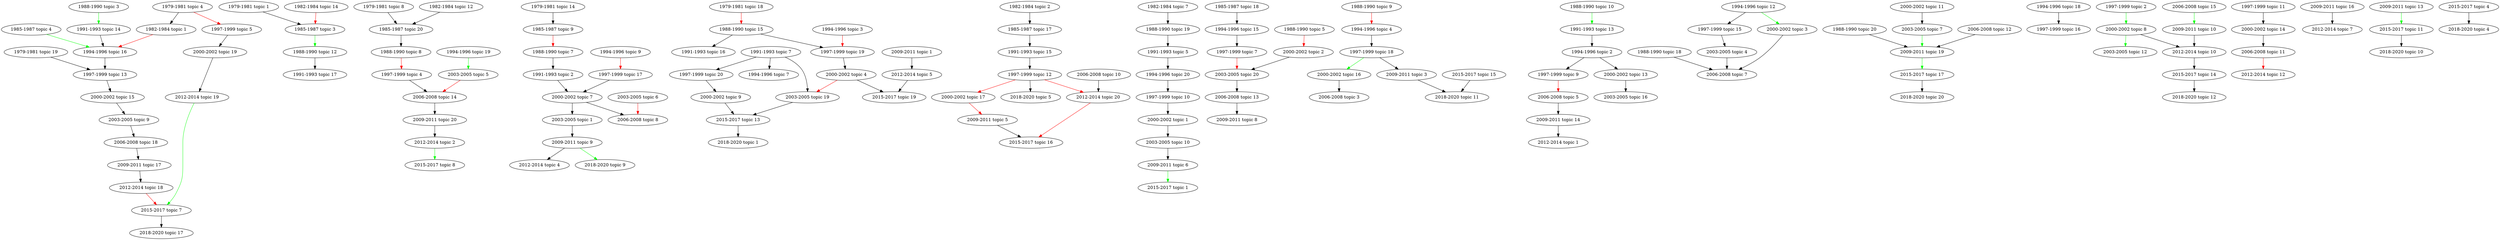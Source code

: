 digraph {
	"1979-1981 topic 4" [label="1979-1981 topic 4"]
	"1979-1981 topic 4" -> "1982-1984 topic 1"
	"1979-1981 topic 1" [label="1979-1981 topic 1"]
	"1979-1981 topic 1" -> "1985-1987 topic 3"
	"1979-1981 topic 8" [label="1979-1981 topic 8"]
	"1979-1981 topic 8" -> "1985-1987 topic 20"
	"1979-1981 topic 14" [label="1979-1981 topic 14"]
	"1979-1981 topic 14" -> "1985-1987 topic 9"
	"1979-1981 topic 19" [label="1979-1981 topic 19"]
	"1979-1981 topic 19" -> "1997-1999 topic 13"
	"1979-1981 topic 4" -> "1997-1999 topic 5" [color="red"]
	"1979-1981 topic 18" [label="1979-1981 topic 18"]
	"1979-1981 topic 18" -> "1988-1990 topic 15" [color="red"]
	"1982-1984 topic 14" [label="1982-1984 topic 14"]
	"1982-1984 topic 14" -> "1985-1987 topic 3" [color="red"]
	"1982-1984 topic 2" [label="1982-1984 topic 2"]
	"1982-1984 topic 2" -> "1985-1987 topic 17"
	"1982-1984 topic 12" [label="1982-1984 topic 12"]
	"1982-1984 topic 12" -> "1985-1987 topic 20"
	"1982-1984 topic 7" [label="1982-1984 topic 7"]
	"1982-1984 topic 7" -> "1988-1990 topic 19"
	"1982-1984 topic 1" [label="1982-1984 topic 1"]
	"1982-1984 topic 1" -> "1994-1996 topic 16" [color="red"]
	"1985-1987 topic 20" [label="1985-1987 topic 20"]
	"1985-1987 topic 20" -> "1988-1990 topic 8"
	"1985-1987 topic 9" [label="1985-1987 topic 9"]
	"1985-1987 topic 9" -> "1988-1990 topic 7" [color="red"]
	"1985-1987 topic 3" [label="1985-1987 topic 3"]
	"1985-1987 topic 3" -> "1988-1990 topic 12" [color="green"]
	"1985-1987 topic 17" [label="1985-1987 topic 17"]
	"1985-1987 topic 17" -> "1991-1993 topic 15"
	"1985-1987 topic 18" [label="1985-1987 topic 18"]
	"1985-1987 topic 18" -> "1994-1996 topic 15"
	"1985-1987 topic 4" [label="1985-1987 topic 4"]
	"1985-1987 topic 4" -> "1994-1996 topic 16" [color="green"]
	"1988-1990 topic 7" [label="1988-1990 topic 7"]
	"1988-1990 topic 7" -> "1991-1993 topic 2"
	"1988-1990 topic 12" [label="1988-1990 topic 12"]
	"1988-1990 topic 12" -> "1991-1993 topic 17"
	"1988-1990 topic 15" [label="1988-1990 topic 15"]
	"1988-1990 topic 15" -> "1991-1993 topic 16"
	"1988-1990 topic 3" [labele="1988-1990 topic 3"]
	"1988-1990 topic 3" -> "1991-1993 topic 14" [color="green"]
	"1988-1990 topic 19" [label="1988-1990 topic 19"]
	"1988-1990 topic 19" -> "1991-1993 topic 5"
	"1988-1990 topic 15" -> "1997-1999 topic 19"
	"1988-1990 topic 8" [label="1988-1990 topic 8"]
	"1988-1990 topic 8" -> "1997-1999 topic 4" [color="red"]
	"1988-1990 topic 9" [label="1988-1990 topic 9"]
	"1988-1990 topic 9" -> "1994-1996 topic 4" [color="red"]
	"1988-1990 topic 10" [label="1988-1990 topic 10"]
	"1988-1990 topic 10" -> "1991-1993 topic 13" [color="green"]
	"1988-1990 topic 5" [label="1988-1990 topic 5"]
	"1988-1990 topic 5" -> "2000-2002 topic 2" [color="red"]
	"1988-1990 topic 18" [label="1988-1990 topic 18"]
	"1988-1990 topic 18" -> "2006-2008 topic 7"
	"1988-1990 topic 20" [label="1988-1990 topic 20"]
	"1988-1990 topic 20" -> "2009-2011 topic 19"
	"1991-1993 topic 5" [label="1991-1993 topic 5"]
	"1991-1993 topic 5" -> "1994-1996 topic 20"
	"1991-1993 topic 7" [label="1991-1993 topic 7"]
	"1991-1993 topic 7" -> "1994-1996 topic 7"
	"1991-1993 topic 13" [label="1991-1993 topic 13"]
	"1991-1993 topic 13" -> "1994-1996 topic 2"
	"1991-1993 topic 14" [label="1991-1993 topic 14"]
	"1991-1993 topic 14" -> "1994-1996 topic 16"
	"1991-1993 topic 7" -> "1997-1999 topic 20"
	"1991-1993 topic 15" [label="1991-1993 topic 15"]
	"1991-1993 topic 15" -> "1997-1999 topic 12"
	"1991-1993 topic 2" [label="1991-1993 topic 2"]
	"1991-1993 topic 2" -> "2000-2002 topic 7"
	"1991-1993 topic 7" -> "2003-2005 topic 19"
	"1994-1996 topic 2" [label="1994-1996 topic 2"]
	"1994-1996 topic 2" -> "1997-1999 topic 9"
	"1994-1996 topic 2" -> "2000-2002 topic 13"
	"1994-1996 topic 4" [label="1994-1996 topic 4"]
	"1994-1996 topic 4" -> "1997-1999 topic 18"
	"1994-1996 topic 12" [label="1994-1996 topic 12"]
	"1994-1996 topic 12" -> "1997-1999 topic 15"
	"1994-1996 topic 12" -> "2000-2002 topic 3" [color="green"]
	"1994-1996 topic 15" [label="1994-1996 topic 15"]
	"1994-1996 topic 15" -> "1997-1999 topic 7"
	"1994-1996 topic 9" [label="1994-1996 topic 9"]
	"1994-1996 topic 9" -> "1997-1999 topic 17" [color="red"]
	"1994-1996 topic 16" [label="1994-1996 topic 16"]
	"1994-1996 topic 16" -> "1997-1999 topic 13"
	"1994-1996 topic 3" [labele="1994-1996 topic 3"]
	"1994-1996 topic 3" -> "1997-1999 topic 19" [color="red"]
	"1994-1996 topic 18" [label="1994-1996 topic 18"]
	"1994-1996 topic 18" -> "1997-1999 topic 16"
	"1994-1996 topic 20" [label="1994-1996 topic 20"]
	"1994-1996 topic 20" -> "1997-1999 topic 10"
	"1994-1996 topic 19" [label="1994-1996 topic 19"]
	"1994-1996 topic 19" -> "2003-2005 topic 5" [color="green"]
	"1997-1999 topic 5" [label="1997-1999 topic 5"]
	"1997-1999 topic 5" -> "2000-2002 topic 19"
	"1997-1999 topic 2" [label="1997-1999 topic 2"]
	"1997-1999 topic 2" -> "2000-2002 topic 8" [color="green"]
	"1997-1999 topic 10" [label="1997-1999 topic 10"]
	"1997-1999 topic 10" -> "2000-2002 topic 1"
	"1997-1999 topic 11" [label="1997-1999 topic 11"]
	"1997-1999 topic 11" -> "2000-2002 topic 14"
	"1997-1999 topic 13" [label="1997-1999 topic 13"]
	"1997-1999 topic 13" -> "2000-2002 topic 15"
	"1997-1999 topic 17" [label="1997-1999 topic 17"]
	"1997-1999 topic 17" -> "2000-2002 topic 7"
	"1997-1999 topic 19" [label="1997-1999 topic 19"]
	"1997-1999 topic 19" -> "2000-2002 topic 4"
	"1997-1999 topic 20" [label="1997-1999 topic 20"]
	"1997-1999 topic 20" -> "2000-2002 topic 9"
	"1997-1999 topic 7" [label="1997-1999 topic 7"]
	"1997-1999 topic 7" -> "2003-2005 topic 20" [color="red"]
	"1997-1999 topic 15" [label="1997-1999 topic 15"]
	"1997-1999 topic 15" -> "2003-2005 topic 4"
	"1997-1999 topic 4" [label="1997-1999 topic 4"]
	"1997-1999 topic 4" -> "2006-2008 topic 14"
	"1997-1999 topic 12" [label="1997-1999 topic 12"]
	"1997-1999 topic 12" -> "2000-2002 topic 17" [color="red"]
	"1997-1999 topic 12" -> "2012-2014 topic 20" [color="red"]
	"1997-1999 topic 18" [label="1997-1999 topic 18"]
	"1997-1999 topic 18" -> "2000-2002 topic 16" [color="green"]
	"1997-1999 topic 18" -> "2009-2011 topic 3"
	"1997-1999 topic 9" [label="1997-1999 topic 9"]
	"1997-1999 topic 9" -> "2006-2008 topic 5" [color="red"]
	"1997-1999 topic 12" -> "2018-2020 topic 5"
	"2000-2002 topic 1" [label="2000-2002 topic 1"]
	"2000-2002 topic 1" -> "2003-2005 topic 10"
	"2000-2002 topic 2" [label="2000-2002 topic 2"]
	"2000-2002 topic 2" -> "2003-2005 topic 20"
	"2000-2002 topic 7" [label="2000-2002 topic 7"]
	"2000-2002 topic 7" -> "2003-2005 topic 1"
	"2000-2002 topic 11" [label="2000-2002 topic 11"]
	"2000-2002 topic 11" -> "2003-2005 topic 7"
	"2000-2002 topic 13" [label="2000-2002 topic 13"]
	"2000-2002 topic 13" -> "2003-2005 topic 16"
	"2000-2002 topic 15" [label="2000-2002 topic 15"]
	"2000-2002 topic 15" -> "2003-2005 topic 9"
	"2000-2002 topic 17" [label="2000-2002 topic 17"]
	"2000-2002 topic 17" -> "2009-2011 topic 5" [color="red"]
	"2000-2002 topic 3" [label="2000-2002 topic 3"]
	"2000-2002 topic 3" -> "2006-2008 topic 7"
	"2000-2002 topic 7" -> "2006-2008 topic 8"
	"2000-2002 topic 14" [label="2000-2002 topic 14"]
	"2000-2002 topic 14" -> "2006-2008 topic 11"
	"2000-2002 topic 16" [label="2000-2002 topic 16"]
	"2000-2002 topic 16" -> "2006-2008 topic 3"
	"2000-2002 topic 8" [label="2000-2002 topic 8"]
	"2000-2002 topic 8" -> "2003-2005 topic 12" [color="green"]
	"2000-2002 topic 8" -> "2012-2014 topic 10"
	"2000-2002 topic 19" [label="2000-2002 topic 19"]
	"2000-2002 topic 19" -> "2012-2014 topic 19"
	"2000-2002 topic 4" [label="2000-2002 topic 4"]
	"2000-2002 topic 4" -> "2003-2005 topic 19" [color="red"]
	"2000-2002 topic 4" -> "2015-2017 topic 19"
	"2000-2002 topic 9" [label="2000-2002 topic 9"]
	"2000-2002 topic 9" -> "2015-2017 topic 13"
	"2003-2005 topic 4" [label="2003-2005 topic 4"]
	"2003-2005 topic 4" -> "2006-2008 topic 7"
	"2003-2005 topic 9" [label="2003-2005 topic 9"]
	"2003-2005 topic 9" -> "2006-2008 topic 18"
	"2003-2005 topic 6" [labele="2003-2005 topic 6"]
	"2003-2005 topic 6" -> "2006-2008 topic 8" [color="red"]
	"2003-2005 topic 5" [label="2003-2005 topic 5"]
	"2003-2005 topic 5" -> "2006-2008 topic 14" [color="red"]
	"2003-2005 topic 20" [label="2003-2005 topic 20"]
	"2003-2005 topic 20" -> "2006-2008 topic 13"
	"2003-2005 topic 1" [label="2003-2005 topic 1"]
	"2003-2005 topic 1" -> "2009-2011 topic 9"
	"2003-2005 topic 10" [label="2003-2005 topic 10"]
	"2003-2005 topic 10" -> "2009-2011 topic 6"
	"2003-2005 topic 19" [label="2003-2005 topic 19"]
	"2003-2005 topic 19" -> "2015-2017 topic 13"
	"2003-2005 topic 7" [label="2003-2005 topic 7"]
	"2003-2005 topic 7" -> "2009-2011 topic 19" [color="green"]
	"2006-2008 topic 5" [label="2006-2008 topic 5"]
	"2006-2008 topic 5" -> "2009-2011 topic 14"
	"2006-2008 topic 12" [label="2006-2008 topic 12"]
	"2006-2008 topic 12" -> "2009-2011 topic 19"
	"2006-2008 topic 13" [label="2006-2008 topic 13"]
	"2006-2008 topic 13" -> "2009-2011 topic 8"
	"2006-2008 topic 14" [label="2006-2008 topic 14"]
	"2006-2008 topic 14" -> "2009-2011 topic 20"
	"2006-2008 topic 18" [label="2006-2008 topic 18"]
	"2006-2008 topic 18" -> "2009-2011 topic 17"
	"2006-2008 topic 11" [label="2006-2008 topic 11"]
	"2006-2008 topic 11" -> "2012-2014 topic 12" [color="red"]
	"2006-2008 topic 10" [label="2006-2008 topic 10"]
	"2006-2008 topic 10" -> "2012-2014 topic 20"
	"2006-2008 topic 15" [label="2006-2008 topic 15"]
	"2006-2008 topic 15" -> "2009-2011 topic 10" [color="green"]
	"2009-2011 topic 1" [label="2009-2011 topic 1"]
	"2009-2011 topic 1" -> "2012-2014 topic 5"
	"2009-2011 topic 9" [label="2009-2011 topic 9"]
	"2009-2011 topic 9" -> "2012-2014 topic 4"
	"2009-2011 topic 9" -> "2018-2020 topic 9" [color="green"]
	"2009-2011 topic 10" [label="2009-2011 topic 10"]
	"2009-2011 topic 10" -> "2012-2014 topic 10"
	"2009-2011 topic 14" [label="2009-2011 topic 14"]
	"2009-2011 topic 14" -> "2012-2014 topic 1"
	"2009-2011 topic 16" [label="2009-2011 topic 16"]
	"2009-2011 topic 16" -> "2012-2014 topic 7"
	"2009-2011 topic 17" [label="2009-2011 topic 17"]
	"2009-2011 topic 17" -> "2012-2014 topic 18"
	"2009-2011 topic 20" [label="2009-2011 topic 20"]
	"2009-2011 topic 20" -> "2012-2014 topic 2"
	"2009-2011 topic 19" [label="2009-2011 topic 19"]
	"2009-2011 topic 19" -> "2015-2017 topic 17" [color="green"]
	"2009-2011 topic 13" [label="2009-2011 topic 13"]
	"2009-2011 topic 13" -> "2015-2017 topic 11" [color="green"]
	"2009-2011 topic 6" [label="2009-2011 topic 6"]
	"2009-2011 topic 6" -> "2015-2017 topic 1" [color="green"]
	"2009-2011 topic 5" [label="2009-2011 topic 5"]
	"2009-2011 topic 5" -> "2015-2017 topic 16"
	"2009-2011 topic 3" [label="2009-2011 topic 3"]
	"2009-2011 topic 3" -> "2018-2020 topic 11"
	"2012-2014 topic 2" [label="2012-2014 topic 2"]
	"2012-2014 topic 2" -> "2015-2017 topic 8" [color="green"]
	"2012-2014 topic 5" [label="2012-2014 topic 5"]
	"2012-2014 topic 5" -> "2015-2017 topic 19"
	"2012-2014 topic 10" [label="2012-2014 topic 10"]
	"2012-2014 topic 10" -> "2015-2017 topic 14"
	"2012-2014 topic 20" [label="2012-2014 topic 20"]
	"2012-2014 topic 20" -> "2015-2017 topic 16" [color="red"]
	"2012-2014 topic 18" [label="2012-2014 topic 18"]
	"2012-2014 topic 18" -> "2015-2017 topic 7" [color="red"]
	"2012-2014 topic 19" [label="2012-2014 topic 19"]
	"2012-2014 topic 19" -> "2015-2017 topic 7" [color="green"]
	"2015-2017 topic 4" [label="2015-2017 topic 4"]
	"2015-2017 topic 4" -> "2018-2020 topic 4"
	"2015-2017 topic 7" [label="2015-2017 topic 7"]
	"2015-2017 topic 7" -> "2018-2020 topic 17"
	"2015-2017 topic 11" [label="2015-2017 topic 11"]
	"2015-2017 topic 11" -> "2018-2020 topic 10"
	"2015-2017 topic 13" [label="2015-2017 topic 13"]
	"2015-2017 topic 13" -> "2018-2020 topic 1"
	"2015-2017 topic 14" [label="2015-2017 topic 14"]
	"2015-2017 topic 14" -> "2018-2020 topic 12"
	"2015-2017 topic 15" [label="2015-2017 topic 15"]
	"2015-2017 topic 15" -> "2018-2020 topic 11"
	"2015-2017 topic 17" [label="2015-2017 topic 17"]
	"2015-2017 topic 17" -> "2018-2020 topic 20"
}
